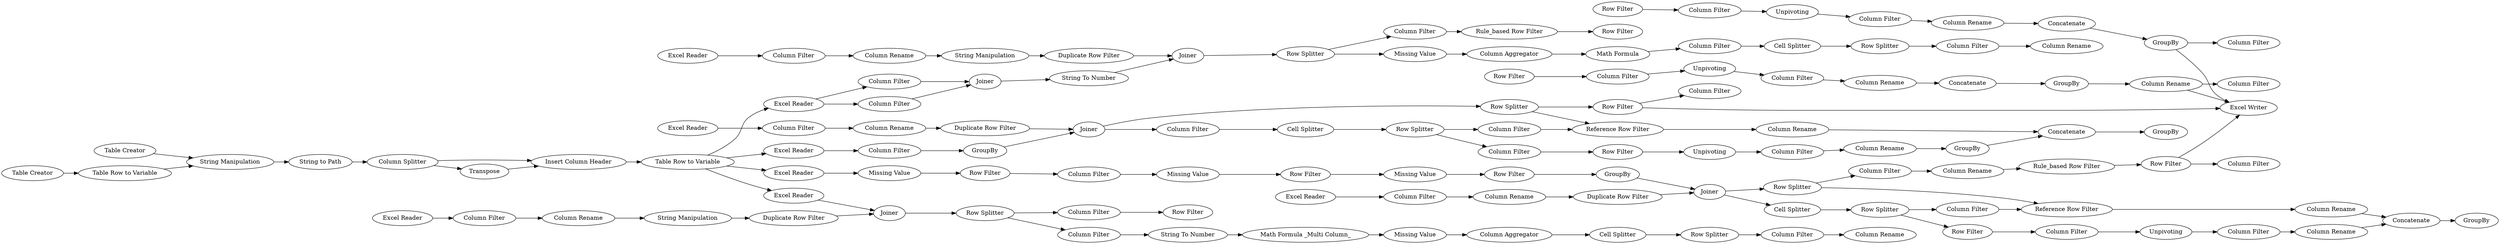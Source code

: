 digraph {
	"2637291218791395265_305" [label="Column Aggregator"]
	"-7700341693996842990_6" [label=GroupBy]
	"-9077116324393828180_249" [label="Column Filter"]
	"-9077116324393828180_250" [label=Joiner]
	"-7700341693996842990_29" [label=GroupBy]
	"3374393102126995870_347" [label="Table Row to Variable"]
	"-8888334656519002741_57" [label="Column Rename"]
	"4689148852166560428_42" [label="Row Filter"]
	"6480005544919765202_60" [label="Column Filter"]
	"-8888334656519002741_58" [label="Column Filter"]
	"-7700341693996842990_103" [label="Row Filter"]
	"-8888334656519002741_54" [label="Cell Splitter"]
	"-7700341693996842990_78" [label="Row Splitter"]
	"3374393102126995870_322" [label="Table Creator"]
	"2899322043623535019_52" [label="Excel Reader"]
	"-8888334656519002741_63" [label=GroupBy]
	"-8888334656519002741_61" [label="Column Rename"]
	"2899322043623535019_51" [label="String Manipulation"]
	"4689148852166560428_39" [label="Missing Value"]
	"2637291218791395265_309" [label="Row Splitter"]
	"4689148852166560428_40" [label="Row Filter"]
	"3374393102126995870_350" [label="Excel Writer"]
	"-9077116324393828180_235" [label="Cell Splitter"]
	"-6050560198130649285_46" [label="Excel Reader"]
	"-8888334656519002741_56" [label="Row Filter"]
	"-9077116324393828180_266" [label="Rule_based Row Filter"]
	"1017935092562396736_339" [label="Insert Column Header"]
	"-8888334656519002741_60" [label="Column Filter"]
	"3374393102126995870_321" [label="Column Filter"]
	"1017935092562396736_341" [label="Column Splitter"]
	"6480005544919765202_61" [label="Column Rename"]
	"-5721186374323087095_47" [label="Column Filter"]
	"-5721186374323087095_45" [label="Duplicate Row Filter"]
	"-9077116324393828180_227" [label=Joiner]
	"-9077116324393828180_267" [label="Row Filter"]
	"-6314299543207010803_57" [label="Column Rename"]
	"-6050560198130649285_48" [label="Column Rename"]
	"6480005544919765202_57" [label="Column Rename"]
	"-6050560198130649285_51" [label="String Manipulation"]
	"-8888334656519002741_59" [label=Unpivoting]
	"-5721186374323087095_48" [label="Column Rename"]
	"2637291218791395265_301" [label="Column Filter"]
	"-9077116324393828180_229" [label="Column Filter"]
	"3374393102126995870_331" [label="Table Creator"]
	"-8888334656519002741_31" [label="Excel Reader"]
	"-8888334656519002741_266" [label="Rule_based Row Filter"]
	"2637291218791395265_299" [label=Joiner]
	"2637291218791395265_304" [label="Math Formula _Multi Column_"]
	"-6314299543207010803_61" [label="Column Rename"]
	"-7700341693996842990_8" [label="Cell Splitter"]
	"4689148852166560428_38" [label="Column Filter"]
	"-9077116324393828180_236" [label=Concatenate]
	"-7700341693996842990_4" [label="Excel Reader"]
	"-9077116324393828180_223" [label="Excel Reader"]
	"6480005544919765202_66" [label="Column Filter"]
	"-6314299543207010803_60" [label="Column Filter"]
	"-9077116324393828180_239" [label=GroupBy]
	"-7700341693996842990_26" [label="Row Splitter"]
	"3374393102126995870_167" [label="Column Filter"]
	"4535655933901899926_2" [label="Column Filter"]
	"-8888334656519002741_51" [label=GroupBy]
	"2899322043623535019_47" [label="Column Filter"]
	"-6314299543207010803_58" [label="Column Filter"]
	"2637291218791395265_306" [label="Column Filter"]
	"4535655933901899926_11" [label="Duplicate Row Filter"]
	"2637291218791395265_310" [label=Concatenate]
	"4689148852166560428_43" [label="Row Filter"]
	"4535655933901899926_3" [label="Column Rename"]
	"2637291218791395265_302" [label="String To Number"]
	"-8888334656519002741_267" [label="Row Filter"]
	"-9077116324393828180_233" [label="Math Formula"]
	"-6314299543207010803_66" [label="Column Filter"]
	"2637291218791395265_297" [label="Excel Reader"]
	"4689148852166560428_41" [label="Missing Value"]
	"3374393102126995870_349" [label="Column Filter"]
	"-6314299543207010803_59" [label=Unpivoting]
	"-5619311419099264233_24" [label=GroupBy]
	"6480005544919765202_59" [label=Unpivoting]
	"2637291218791395265_267" [label="Row Filter"]
	"-8888334656519002741_52" [label=Joiner]
	"-9077116324393828180_230" [label="Missing Value"]
	"-5619311419099264233_17" [label="Column Filter"]
	"3374393102126995870_348" [label="Column Filter"]
	"-8888334656519002741_66" [label="Column Filter"]
	"-8888334656519002741_268" [label="Column Rename"]
	"-7700341693996842990_7" [label=Joiner]
	"-6050560198130649285_45" [label="Duplicate Row Filter"]
	"6480005544919765202_58" [label="Column Filter"]
	"2899322043623535019_45" [label="Duplicate Row Filter"]
	"-6050560198130649285_47" [label="Column Filter"]
	"4535655933901899926_1" [label="Excel Reader"]
	"-5619311419099264233_22" [label="Column Rename"]
	"-9077116324393828180_234" [label="Column Filter"]
	"-5619311419099264233_21" [label="Column Filter"]
	"-9077116324393828180_228" [label="Row Splitter"]
	"-9077116324393828180_232" [label="Column Aggregator"]
	"3374393102126995870_344" [label="String Manipulation"]
	"6480005544919765202_56" [label="Row Filter"]
	"-8888334656519002741_68" [label="Column Filter"]
	"2637291218791395265_311" [label=GroupBy]
	"-8888334656519002741_65" [label="Row Splitter"]
	"-9077116324393828180_225" [label="String To Number"]
	"-5619311419099264233_20" [label=Unpivoting]
	"-7700341693996842990_25" [label="Column Filter"]
	"2637291218791395265_300" [label="Row Splitter"]
	"2637291218791395265_303" [label="Missing Value"]
	"-5721186374323087095_46" [label="Excel Reader"]
	"-5619311419099264233_19" [label="Row Filter"]
	"4689148852166560428_35" [label="Missing Value"]
	"-7700341693996842990_79" [label="Reference Row Filter"]
	"-7700341693996842990_28" [label=Concatenate]
	"-9077116324393828180_237" [label="Row Splitter"]
	"2637291218791395265_308" [label="Cell Splitter"]
	"1017935092562396736_336" [label="String to Path"]
	"-9077116324393828180_268" [label="Column Rename"]
	"-7700341693996842990_27" [label="Column Rename"]
	"1017935092562396736_337" [label=Transpose]
	"-8888334656519002741_53" [label="Row Splitter"]
	"-8888334656519002741_62" [label=Concatenate]
	"-7700341693996842990_9" [label="Column Filter"]
	"-8888334656519002741_67" [label="Reference Row Filter"]
	"2899322043623535019_48" [label="Column Rename"]
	"-7700341693996842990_5" [label="Column Filter"]
	"-6314299543207010803_56" [label="Row Filter"]
	"3374393102126995870_332" [label="Table Row to Variable"]
	"-9077116324393828180_224" [label="Column Filter"]
	"2899322043623535019_45" -> "-9077116324393828180_227"
	"-8888334656519002741_65" -> "-8888334656519002741_56"
	"-8888334656519002741_54" -> "-8888334656519002741_65"
	"-8888334656519002741_67" -> "-8888334656519002741_57"
	"3374393102126995870_344" -> "1017935092562396736_336"
	"-9077116324393828180_268" -> "3374393102126995870_350"
	"-8888334656519002741_60" -> "-8888334656519002741_61"
	"-5619311419099264233_20" -> "-5619311419099264233_21"
	"2637291218791395265_303" -> "2637291218791395265_305"
	"4689148852166560428_35" -> "4689148852166560428_43"
	"4535655933901899926_2" -> "4535655933901899926_3"
	"2637291218791395265_299" -> "2637291218791395265_300"
	"-9077116324393828180_266" -> "-9077116324393828180_267"
	"6480005544919765202_59" -> "6480005544919765202_60"
	"3374393102126995870_331" -> "3374393102126995870_332"
	"-8888334656519002741_266" -> "-8888334656519002741_267"
	"-6314299543207010803_66" -> "-6314299543207010803_57"
	"-9077116324393828180_232" -> "-9077116324393828180_233"
	"-7700341693996842990_7" -> "-7700341693996842990_9"
	"3374393102126995870_332" -> "3374393102126995870_344"
	"-7700341693996842990_9" -> "-7700341693996842990_8"
	"-9077116324393828180_223" -> "-9077116324393828180_224"
	"4689148852166560428_40" -> "4689148852166560428_41"
	"-8888334656519002741_53" -> "-8888334656519002741_67"
	"-8888334656519002741_267" -> "3374393102126995870_350"
	"-9077116324393828180_249" -> "-9077116324393828180_250"
	"-7700341693996842990_26" -> "-7700341693996842990_103"
	"-8888334656519002741_57" -> "-8888334656519002741_62"
	"6480005544919765202_56" -> "6480005544919765202_58"
	"4689148852166560428_43" -> "4689148852166560428_38"
	"-6314299543207010803_60" -> "-6314299543207010803_61"
	"2637291218791395265_310" -> "2637291218791395265_311"
	"3374393102126995870_347" -> "-7700341693996842990_4"
	"-8888334656519002741_58" -> "-8888334656519002741_59"
	"6480005544919765202_66" -> "6480005544919765202_57"
	"-9077116324393828180_239" -> "-9077116324393828180_268"
	"1017935092562396736_339" -> "3374393102126995870_347"
	"-8888334656519002741_65" -> "-8888334656519002741_66"
	"-6050560198130649285_48" -> "-6050560198130649285_51"
	"-7700341693996842990_26" -> "-7700341693996842990_79"
	"-5619311419099264233_17" -> "-5619311419099264233_19"
	"-7700341693996842990_5" -> "-7700341693996842990_6"
	"-9077116324393828180_233" -> "-9077116324393828180_234"
	"-6050560198130649285_47" -> "-6050560198130649285_48"
	"-9077116324393828180_250" -> "-9077116324393828180_225"
	"3374393102126995870_347" -> "-9077116324393828180_223"
	"-8888334656519002741_62" -> "-8888334656519002741_63"
	"-8888334656519002741_66" -> "-8888334656519002741_67"
	"4535655933901899926_3" -> "4535655933901899926_11"
	"-8888334656519002741_52" -> "-8888334656519002741_54"
	"2899322043623535019_47" -> "2899322043623535019_48"
	"-9077116324393828180_228" -> "-9077116324393828180_230"
	"-7700341693996842990_6" -> "-7700341693996842990_7"
	"4689148852166560428_42" -> "-8888334656519002741_51"
	"4535655933901899926_11" -> "-7700341693996842990_7"
	"1017935092562396736_341" -> "1017935092562396736_339"
	"-8888334656519002741_56" -> "-8888334656519002741_58"
	"2899322043623535019_51" -> "2899322043623535019_45"
	"-5721186374323087095_46" -> "-5721186374323087095_47"
	"-6050560198130649285_46" -> "-6050560198130649285_47"
	"2637291218791395265_304" -> "2637291218791395265_303"
	"1017935092562396736_336" -> "1017935092562396736_341"
	"-7700341693996842990_25" -> "-7700341693996842990_79"
	"-7700341693996842990_103" -> "3374393102126995870_350"
	"-7700341693996842990_28" -> "-7700341693996842990_29"
	"-9077116324393828180_223" -> "-9077116324393828180_249"
	"-7700341693996842990_78" -> "-5619311419099264233_17"
	"-8888334656519002741_68" -> "-8888334656519002741_268"
	"-7700341693996842990_8" -> "-7700341693996842990_78"
	"-7700341693996842990_79" -> "-7700341693996842990_27"
	"4689148852166560428_41" -> "4689148852166560428_42"
	"-8888334656519002741_268" -> "-8888334656519002741_266"
	"-9077116324393828180_230" -> "-9077116324393828180_232"
	"-8888334656519002741_52" -> "-8888334656519002741_53"
	"6480005544919765202_61" -> "2637291218791395265_310"
	"2637291218791395265_311" -> "3374393102126995870_321"
	"-7700341693996842990_103" -> "3374393102126995870_349"
	"-6314299543207010803_56" -> "-6314299543207010803_58"
	"6480005544919765202_60" -> "6480005544919765202_61"
	"-9077116324393828180_224" -> "-9077116324393828180_250"
	"1017935092562396736_337" -> "1017935092562396736_339"
	"2637291218791395265_297" -> "2637291218791395265_299"
	"1017935092562396736_341" -> "1017935092562396736_337"
	"-7700341693996842990_4" -> "-7700341693996842990_5"
	"2637291218791395265_302" -> "2637291218791395265_304"
	"-9077116324393828180_227" -> "-9077116324393828180_228"
	"-8888334656519002741_53" -> "-8888334656519002741_68"
	"-6314299543207010803_61" -> "-9077116324393828180_236"
	"-5721186374323087095_48" -> "-5721186374323087095_45"
	"2637291218791395265_301" -> "2637291218791395265_267"
	"4689148852166560428_39" -> "4689148852166560428_40"
	"2637291218791395265_311" -> "3374393102126995870_350"
	"-9077116324393828180_229" -> "-9077116324393828180_266"
	"2637291218791395265_309" -> "6480005544919765202_66"
	"4535655933901899926_1" -> "4535655933901899926_2"
	"-9077116324393828180_237" -> "-6314299543207010803_66"
	"2637291218791395265_306" -> "2637291218791395265_302"
	"2899322043623535019_52" -> "2899322043623535019_47"
	"-8888334656519002741_51" -> "-8888334656519002741_52"
	"-5721186374323087095_47" -> "-5721186374323087095_48"
	"-9077116324393828180_234" -> "-9077116324393828180_235"
	"2637291218791395265_308" -> "2637291218791395265_309"
	"-9077116324393828180_225" -> "-9077116324393828180_227"
	"-6050560198130649285_45" -> "2637291218791395265_299"
	"-8888334656519002741_61" -> "-8888334656519002741_62"
	"-9077116324393828180_228" -> "-9077116324393828180_229"
	"-8888334656519002741_31" -> "4689148852166560428_35"
	"-9077116324393828180_268" -> "3374393102126995870_348"
	"3374393102126995870_347" -> "2637291218791395265_297"
	"4689148852166560428_38" -> "4689148852166560428_39"
	"-7700341693996842990_7" -> "-7700341693996842990_26"
	"2637291218791395265_300" -> "2637291218791395265_301"
	"-5619311419099264233_21" -> "-5619311419099264233_22"
	"-8888334656519002741_267" -> "3374393102126995870_167"
	"-5619311419099264233_19" -> "-5619311419099264233_20"
	"-6314299543207010803_59" -> "-6314299543207010803_60"
	"3374393102126995870_347" -> "-8888334656519002741_31"
	"6480005544919765202_58" -> "6480005544919765202_59"
	"-5721186374323087095_45" -> "-8888334656519002741_52"
	"-7700341693996842990_27" -> "-7700341693996842990_28"
	"3374393102126995870_322" -> "3374393102126995870_344"
	"-9077116324393828180_236" -> "-9077116324393828180_239"
	"-8888334656519002741_59" -> "-8888334656519002741_60"
	"-9077116324393828180_235" -> "-9077116324393828180_237"
	"2899322043623535019_48" -> "2899322043623535019_51"
	"-5619311419099264233_24" -> "-7700341693996842990_28"
	"-7700341693996842990_78" -> "-7700341693996842990_25"
	"2637291218791395265_300" -> "2637291218791395265_306"
	"-5619311419099264233_22" -> "-5619311419099264233_24"
	"-6314299543207010803_58" -> "-6314299543207010803_59"
	"2637291218791395265_305" -> "2637291218791395265_308"
	"-6050560198130649285_51" -> "-6050560198130649285_45"
	rankdir=LR
}
